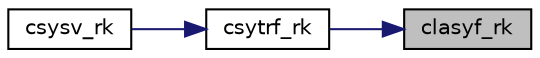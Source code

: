 digraph "clasyf_rk"
{
 // LATEX_PDF_SIZE
  edge [fontname="Helvetica",fontsize="10",labelfontname="Helvetica",labelfontsize="10"];
  node [fontname="Helvetica",fontsize="10",shape=record];
  rankdir="RL";
  Node1 [label="clasyf_rk",height=0.2,width=0.4,color="black", fillcolor="grey75", style="filled", fontcolor="black",tooltip="CLASYF_RK computes a partial factorization of a complex symmetric indefinite matrix using bounded Bun..."];
  Node1 -> Node2 [dir="back",color="midnightblue",fontsize="10",style="solid",fontname="Helvetica"];
  Node2 [label="csytrf_rk",height=0.2,width=0.4,color="black", fillcolor="white", style="filled",URL="$csytrf__rk_8f.html#ad8ebf2778aa871f9f2efc3cea43af789",tooltip="CSYTRF_RK computes the factorization of a complex symmetric indefinite matrix using the bounded Bunch..."];
  Node2 -> Node3 [dir="back",color="midnightblue",fontsize="10",style="solid",fontname="Helvetica"];
  Node3 [label="csysv_rk",height=0.2,width=0.4,color="black", fillcolor="white", style="filled",URL="$csysv__rk_8f.html#a2342e80957c2a8f81ad7e61a458430cc",tooltip="CSYSV_RK computes the solution to system of linear equations A * X = B for SY matrices"];
}

